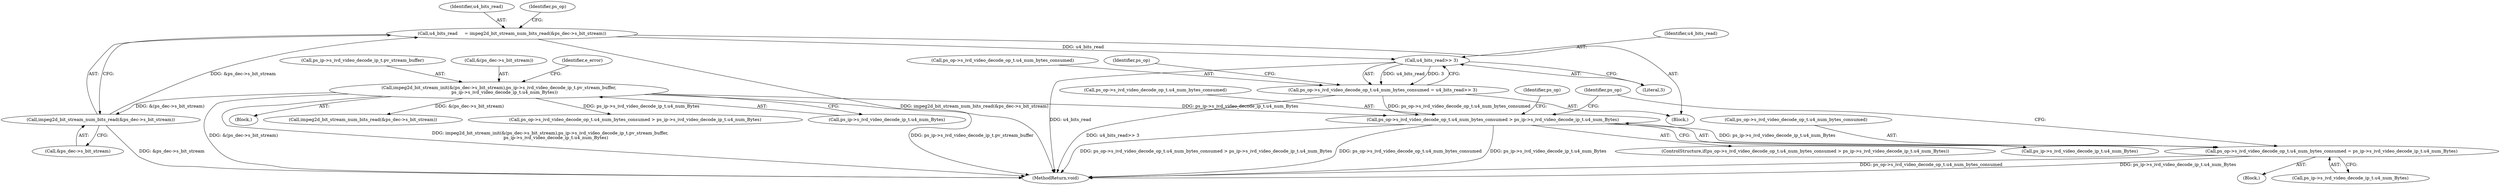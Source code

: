 digraph "0_Android_a86eb798d077b9b25c8f8c77e3c02c2f287c1ce7_1@API" {
"1000156" [label="(Call,u4_bits_read     = impeg2d_bit_stream_num_bits_read(&ps_dec->s_bit_stream))"];
"1000158" [label="(Call,impeg2d_bit_stream_num_bits_read(&ps_dec->s_bit_stream))"];
"1000120" [label="(Call,impeg2d_bit_stream_init(&(ps_dec->s_bit_stream),ps_ip->s_ivd_video_decode_ip_t.pv_stream_buffer,\n        ps_ip->s_ivd_video_decode_ip_t.u4_num_Bytes))"];
"1000169" [label="(Call,u4_bits_read>> 3)"];
"1000163" [label="(Call,ps_op->s_ivd_video_decode_op_t.u4_num_bytes_consumed = u4_bits_read>> 3)"];
"1000173" [label="(Call,ps_op->s_ivd_video_decode_op_t.u4_num_bytes_consumed > ps_ip->s_ivd_video_decode_ip_t.u4_num_Bytes)"];
"1000185" [label="(Call,ps_op->s_ivd_video_decode_op_t.u4_num_bytes_consumed = ps_ip->s_ivd_video_decode_ip_t.u4_num_Bytes)"];
"1000105" [label="(Block,)"];
"1000284" [label="(Call,impeg2d_bit_stream_num_bits_read(&ps_dec->s_bit_stream))"];
"1000125" [label="(Call,ps_ip->s_ivd_video_decode_ip_t.pv_stream_buffer)"];
"1000157" [label="(Identifier,u4_bits_read)"];
"1000171" [label="(Literal,3)"];
"1000299" [label="(Call,ps_op->s_ivd_video_decode_op_t.u4_num_bytes_consumed > ps_ip->s_ivd_video_decode_ip_t.u4_num_Bytes)"];
"1000163" [label="(Call,ps_op->s_ivd_video_decode_op_t.u4_num_bytes_consumed = u4_bits_read>> 3)"];
"1000200" [label="(Identifier,ps_op)"];
"1000191" [label="(Call,ps_ip->s_ivd_video_decode_ip_t.u4_num_Bytes)"];
"1000186" [label="(Call,ps_op->s_ivd_video_decode_op_t.u4_num_bytes_consumed)"];
"1000169" [label="(Call,u4_bits_read>> 3)"];
"1000164" [label="(Call,ps_op->s_ivd_video_decode_op_t.u4_num_bytes_consumed)"];
"1000170" [label="(Identifier,u4_bits_read)"];
"1000166" [label="(Identifier,ps_op)"];
"1000156" [label="(Call,u4_bits_read     = impeg2d_bit_stream_num_bits_read(&ps_dec->s_bit_stream))"];
"1000334" [label="(MethodReturn,void)"];
"1000174" [label="(Call,ps_op->s_ivd_video_decode_op_t.u4_num_bytes_consumed)"];
"1000188" [label="(Identifier,ps_op)"];
"1000121" [label="(Call,&(ps_dec->s_bit_stream))"];
"1000184" [label="(Block,)"];
"1000148" [label="(Block,)"];
"1000172" [label="(ControlStructure,if(ps_op->s_ivd_video_decode_op_t.u4_num_bytes_consumed > ps_ip->s_ivd_video_decode_ip_t.u4_num_Bytes))"];
"1000179" [label="(Call,ps_ip->s_ivd_video_decode_ip_t.u4_num_Bytes)"];
"1000173" [label="(Call,ps_op->s_ivd_video_decode_op_t.u4_num_bytes_consumed > ps_ip->s_ivd_video_decode_ip_t.u4_num_Bytes)"];
"1000159" [label="(Call,&ps_dec->s_bit_stream)"];
"1000120" [label="(Call,impeg2d_bit_stream_init(&(ps_dec->s_bit_stream),ps_ip->s_ivd_video_decode_ip_t.pv_stream_buffer,\n        ps_ip->s_ivd_video_decode_ip_t.u4_num_Bytes))"];
"1000176" [label="(Identifier,ps_op)"];
"1000158" [label="(Call,impeg2d_bit_stream_num_bits_read(&ps_dec->s_bit_stream))"];
"1000185" [label="(Call,ps_op->s_ivd_video_decode_op_t.u4_num_bytes_consumed = ps_ip->s_ivd_video_decode_ip_t.u4_num_Bytes)"];
"1000139" [label="(Identifier,e_error)"];
"1000130" [label="(Call,ps_ip->s_ivd_video_decode_ip_t.u4_num_Bytes)"];
"1000156" -> "1000148"  [label="AST: "];
"1000156" -> "1000158"  [label="CFG: "];
"1000157" -> "1000156"  [label="AST: "];
"1000158" -> "1000156"  [label="AST: "];
"1000166" -> "1000156"  [label="CFG: "];
"1000156" -> "1000334"  [label="DDG: impeg2d_bit_stream_num_bits_read(&ps_dec->s_bit_stream)"];
"1000158" -> "1000156"  [label="DDG: &ps_dec->s_bit_stream"];
"1000156" -> "1000169"  [label="DDG: u4_bits_read"];
"1000158" -> "1000159"  [label="CFG: "];
"1000159" -> "1000158"  [label="AST: "];
"1000158" -> "1000334"  [label="DDG: &ps_dec->s_bit_stream"];
"1000120" -> "1000158"  [label="DDG: &(ps_dec->s_bit_stream)"];
"1000120" -> "1000105"  [label="AST: "];
"1000120" -> "1000130"  [label="CFG: "];
"1000121" -> "1000120"  [label="AST: "];
"1000125" -> "1000120"  [label="AST: "];
"1000130" -> "1000120"  [label="AST: "];
"1000139" -> "1000120"  [label="CFG: "];
"1000120" -> "1000334"  [label="DDG: ps_ip->s_ivd_video_decode_ip_t.pv_stream_buffer"];
"1000120" -> "1000334"  [label="DDG: &(ps_dec->s_bit_stream)"];
"1000120" -> "1000334"  [label="DDG: impeg2d_bit_stream_init(&(ps_dec->s_bit_stream),ps_ip->s_ivd_video_decode_ip_t.pv_stream_buffer,\n        ps_ip->s_ivd_video_decode_ip_t.u4_num_Bytes)"];
"1000120" -> "1000173"  [label="DDG: ps_ip->s_ivd_video_decode_ip_t.u4_num_Bytes"];
"1000120" -> "1000284"  [label="DDG: &(ps_dec->s_bit_stream)"];
"1000120" -> "1000299"  [label="DDG: ps_ip->s_ivd_video_decode_ip_t.u4_num_Bytes"];
"1000169" -> "1000163"  [label="AST: "];
"1000169" -> "1000171"  [label="CFG: "];
"1000170" -> "1000169"  [label="AST: "];
"1000171" -> "1000169"  [label="AST: "];
"1000163" -> "1000169"  [label="CFG: "];
"1000169" -> "1000334"  [label="DDG: u4_bits_read"];
"1000169" -> "1000163"  [label="DDG: u4_bits_read"];
"1000169" -> "1000163"  [label="DDG: 3"];
"1000163" -> "1000148"  [label="AST: "];
"1000164" -> "1000163"  [label="AST: "];
"1000176" -> "1000163"  [label="CFG: "];
"1000163" -> "1000334"  [label="DDG: u4_bits_read>> 3"];
"1000163" -> "1000173"  [label="DDG: ps_op->s_ivd_video_decode_op_t.u4_num_bytes_consumed"];
"1000173" -> "1000172"  [label="AST: "];
"1000173" -> "1000179"  [label="CFG: "];
"1000174" -> "1000173"  [label="AST: "];
"1000179" -> "1000173"  [label="AST: "];
"1000188" -> "1000173"  [label="CFG: "];
"1000200" -> "1000173"  [label="CFG: "];
"1000173" -> "1000334"  [label="DDG: ps_ip->s_ivd_video_decode_ip_t.u4_num_Bytes"];
"1000173" -> "1000334"  [label="DDG: ps_op->s_ivd_video_decode_op_t.u4_num_bytes_consumed > ps_ip->s_ivd_video_decode_ip_t.u4_num_Bytes"];
"1000173" -> "1000334"  [label="DDG: ps_op->s_ivd_video_decode_op_t.u4_num_bytes_consumed"];
"1000173" -> "1000185"  [label="DDG: ps_ip->s_ivd_video_decode_ip_t.u4_num_Bytes"];
"1000185" -> "1000184"  [label="AST: "];
"1000185" -> "1000191"  [label="CFG: "];
"1000186" -> "1000185"  [label="AST: "];
"1000191" -> "1000185"  [label="AST: "];
"1000200" -> "1000185"  [label="CFG: "];
"1000185" -> "1000334"  [label="DDG: ps_op->s_ivd_video_decode_op_t.u4_num_bytes_consumed"];
"1000185" -> "1000334"  [label="DDG: ps_ip->s_ivd_video_decode_ip_t.u4_num_Bytes"];
}
